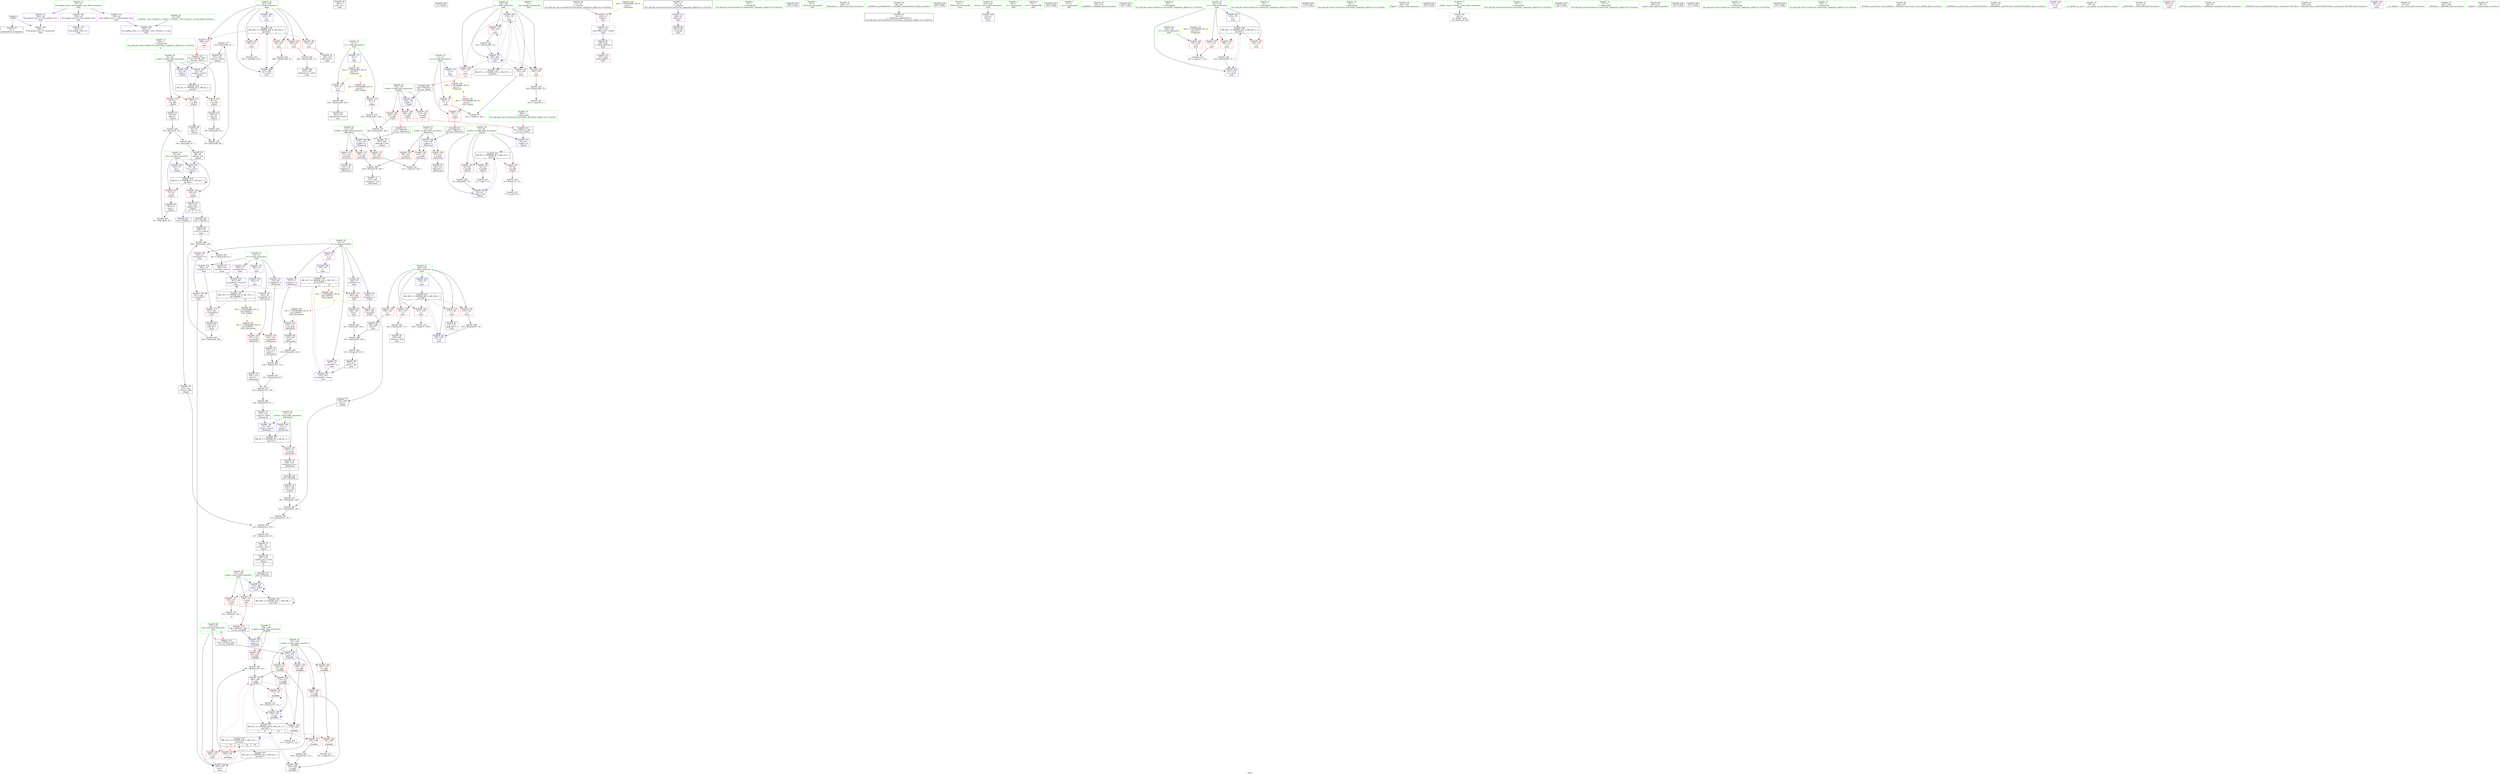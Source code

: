digraph "SVFG" {
	label="SVFG";

	Node0x55dedfddc300 [shape=record,color=grey,label="{NodeID: 0\nNullPtr}"];
	Node0x55dedfddc300 -> Node0x55dedfdfe0b0[style=solid];
	Node0x55dedfddc300 -> Node0x55dedfe05940[style=solid];
	Node0x55dedfe0cd20 [shape=record,color=grey,label="{NodeID: 277\n100 = Binary(99, 87, )\n}"];
	Node0x55dedfe0cd20 -> Node0x55dedfdfe990[style=solid];
	Node0x55dedfe00460 [shape=record,color=blue,label="{NodeID: 194\n164\<--166\n\<--add\n_Z3addRii\n}"];
	Node0x55dedfe00460 -> Node0x55dedfe03a70[style=dashed];
	Node0x55dedfe00460 -> Node0x55dedfe03b40[style=dashed];
	Node0x55dedfe00460 -> Node0x55dedfe00530[style=dashed];
	Node0x55dedfe00460 -> Node0x55dedfe1bc00[style=dashed];
	Node0x55dedfdfd650 [shape=record,color=purple,label="{NodeID: 111\n394\<--29\nllvm.global_ctors_2\<--llvm.global_ctors\nGlob }"];
	Node0x55dedfdfd650 -> Node0x55dedfe05940[style=solid];
	Node0x55dedfdfb8c0 [shape=record,color=green,label="{NodeID: 28\n61\<--62\na.addr\<--a.addr_field_insensitive\n_Z2pwii\n}"];
	Node0x55dedfdfb8c0 -> Node0x55dedfe02620[style=solid];
	Node0x55dedfdfb8c0 -> Node0x55dedfe026f0[style=solid];
	Node0x55dedfdfb8c0 -> Node0x55dedfe027c0[style=solid];
	Node0x55dedfdfb8c0 -> Node0x55dedfe05a40[style=solid];
	Node0x55dedfdfb8c0 -> Node0x55dedfe05e50[style=solid];
	Node0x55dedfe0f720 [shape=record,color=grey,label="{NodeID: 305\n309 = Binary(308, 70, )\n}"];
	Node0x55dedfe0f720 -> Node0x55dedfe00e20[style=solid];
	Node0x55dedfe03660 [shape=record,color=red,label="{NodeID: 139\n174\<--157\n\<--x.addr\n_Z3addRii\n}"];
	Node0x55dedfe03660 -> Node0x55dedfe03b40[style=solid];
	Node0x55dedfe03660 -> Node0x55dedfe00530[style=solid];
	Node0x55dedfdfe1b0 [shape=record,color=black,label="{NodeID: 56\n222\<--9\nmain_ret\<--\nmain\n}"];
	Node0x55dedfe379c0 [shape=record,color=black,label="{NodeID: 416\n41 = PHI()\n}"];
	Node0x55dedfe1ee00 [shape=record,color=black,label="{NodeID: 333\nMR_49V_2 = PHI(MR_49V_3, MR_49V_1, )\npts\{238 \}\n}"];
	Node0x55dedfe1ee00 -> Node0x55dedfe01160[style=dashed];
	Node0x55dedfe1ee00 -> Node0x55dedfe1ee00[style=dashed];
	Node0x55dedfe04d20 [shape=record,color=red,label="{NodeID: 167\n341\<--235\n\<--t\nmain\n}"];
	Node0x55dedfe04d20 -> Node0x55dedfe10920[style=solid];
	Node0x55dedfdff900 [shape=record,color=black,label="{NodeID: 84\n266\<--265\nconv\<--\nmain\n}"];
	Node0x55dedfdff900 -> Node0x55dedfe0e3a0[style=solid];
	Node0x55dedfdf26f0 [shape=record,color=green,label="{NodeID: 1\n7\<--1\n__dso_handle\<--dummyObj\nGlob }"];
	Node0x55dedfe0cea0 [shape=record,color=grey,label="{NodeID: 278\n99 = Binary(96, 98, )\n}"];
	Node0x55dedfe0cea0 -> Node0x55dedfe0cd20[style=solid];
	Node0x55dedfe00530 [shape=record,color=blue,label="{NodeID: 195\n174\<--176\n\<--sub\n_Z3addRii\n}"];
	Node0x55dedfe00530 -> Node0x55dedfe03a70[style=dashed];
	Node0x55dedfe00530 -> Node0x55dedfe03b40[style=dashed];
	Node0x55dedfe00530 -> Node0x55dedfe00530[style=dashed];
	Node0x55dedfe00530 -> Node0x55dedfe1bc00[style=dashed];
	Node0x55dedfdfd750 [shape=record,color=purple,label="{NodeID: 112\n245\<--244\nvbase.offset.ptr\<--vtable\nmain\n}"];
	Node0x55dedfdfd750 -> Node0x55dedfdff690[style=solid];
	Node0x55dedfdfb990 [shape=record,color=green,label="{NodeID: 29\n63\<--64\nb.addr\<--b.addr_field_insensitive\n_Z2pwii\n}"];
	Node0x55dedfdfb990 -> Node0x55dedfe02890[style=solid];
	Node0x55dedfdfb990 -> Node0x55dedfe02960[style=solid];
	Node0x55dedfdfb990 -> Node0x55dedfe02a30[style=solid];
	Node0x55dedfdfb990 -> Node0x55dedfe05b10[style=solid];
	Node0x55dedfdfb990 -> Node0x55dedfe05d80[style=solid];
	Node0x55dedfe0f8a0 [shape=record,color=grey,label="{NodeID: 306\n166 = Binary(165, 163, )\n}"];
	Node0x55dedfe0f8a0 -> Node0x55dedfe00460[style=solid];
	Node0x55dedfe03730 [shape=record,color=red,label="{NodeID: 140\n180\<--157\n\<--x.addr\n_Z3addRii\n}"];
	Node0x55dedfe03730 -> Node0x55dedfe03c10[style=solid];
	Node0x55dedfdfe280 [shape=record,color=black,label="{NodeID: 57\n20\<--19\n\<--_ZSt3cin\nCan only get source location for instruction, argument, global var or function.}"];
	Node0x55dedfdfe280 -> Node0x55dedfdfd820[style=solid];
	Node0x55dedfe37ac0 [shape=record,color=black,label="{NodeID: 417\n346 = PHI(192, )\n}"];
	Node0x55dedfe37ac0 -> Node0x55dedfe01160[style=solid];
	Node0x55dedfe04df0 [shape=record,color=red,label="{NodeID: 168\n345\<--235\n\<--t\nmain\n|{<s0>14}}"];
	Node0x55dedfe04df0:s0 -> Node0x55dedfa81b70[style=solid,color=red];
	Node0x55dedfdff9d0 [shape=record,color=black,label="{NodeID: 85\n269\<--268\nconv2\<--\nmain\n}"];
	Node0x55dedfdff9d0 -> Node0x55dedfe0df20[style=solid];
	Node0x55dedfdf2270 [shape=record,color=green,label="{NodeID: 2\n9\<--1\n\<--dummyObj\nCan only get source location for instruction, argument, global var or function.}"];
	Node0x55dedfe23700 [shape=record,color=yellow,style=double,label="{NodeID: 362\n14V_1 = ENCHI(MR_14V_0)\npts\{150000 \}\nFun[_Z6chooseii]}"];
	Node0x55dedfe23700 -> Node0x55dedfe03250[style=dashed];
	Node0x55dedfe0d020 [shape=record,color=grey,label="{NodeID: 279\n145 = Binary(137, 144, )\n}"];
	Node0x55dedfe0d020 -> Node0x55dedfe0d920[style=solid];
	Node0x55dedfe00600 [shape=record,color=blue,label="{NodeID: 196\n184\<--186\n\<--add4\n_Z3addRii\n}"];
	Node0x55dedfe00600 -> Node0x55dedfe1bc00[style=dashed];
	Node0x55dedfdfd820 [shape=record,color=purple,label="{NodeID: 113\n248\<--20\nadd.ptr\<--\nmain\n}"];
	Node0x55dedfdfd820 -> Node0x55dedfdff760[style=solid];
	Node0x55dedfdfba60 [shape=record,color=green,label="{NodeID: 30\n65\<--66\nret\<--ret_field_insensitive\n_Z2pwii\n}"];
	Node0x55dedfdfba60 -> Node0x55dedfe02b00[style=solid];
	Node0x55dedfdfba60 -> Node0x55dedfe02bd0[style=solid];
	Node0x55dedfdfba60 -> Node0x55dedfe05be0[style=solid];
	Node0x55dedfdfba60 -> Node0x55dedfe05cb0[style=solid];
	Node0x55dedfe0fa20 [shape=record,color=grey,label="{NodeID: 307\n353 = Binary(9, 352, )\n|{<s0>15}}"];
	Node0x55dedfe0fa20:s0 -> Node0x55dedfe37630[style=solid,color=red];
	Node0x55dedfe03800 [shape=record,color=red,label="{NodeID: 141\n184\<--157\n\<--x.addr\n_Z3addRii\n}"];
	Node0x55dedfe03800 -> Node0x55dedfe03ce0[style=solid];
	Node0x55dedfe03800 -> Node0x55dedfe00600[style=solid];
	Node0x55dedfdfe380 [shape=record,color=black,label="{NodeID: 58\n21\<--19\n\<--_ZSt3cin\nCan only get source location for instruction, argument, global var or function.}"];
	Node0x55dedfdfe380 -> Node0x55dedfe02550[style=solid];
	Node0x55dedfe37cf0 [shape=record,color=black,label="{NodeID: 418\n365 = PHI()\n}"];
	Node0x55dedfe1f800 [shape=record,color=black,label="{NodeID: 335\nMR_38V_3 = PHI(MR_38V_4, MR_38V_2, )\npts\{226 \}\n}"];
	Node0x55dedfe1f800 -> Node0x55dedfe040f0[style=dashed];
	Node0x55dedfe1f800 -> Node0x55dedfe041c0[style=dashed];
	Node0x55dedfe1f800 -> Node0x55dedfe04290[style=dashed];
	Node0x55dedfe1f800 -> Node0x55dedfe04360[style=dashed];
	Node0x55dedfe1f800 -> Node0x55dedfe04430[style=dashed];
	Node0x55dedfe1f800 -> Node0x55dedfe00ae0[style=dashed];
	Node0x55dedfe04ec0 [shape=record,color=red,label="{NodeID: 169\n348\<--235\n\<--t\nmain\n}"];
	Node0x55dedfe04ec0 -> Node0x55dedfe0fea0[style=solid];
	Node0x55dedfdffaa0 [shape=record,color=black,label="{NodeID: 86\n272\<--271\nconv4\<--rem\nmain\n}"];
	Node0x55dedfdffaa0 -> Node0x55dedfe00a10[style=solid];
	Node0x55dedfddc390 [shape=record,color=green,label="{NodeID: 3\n19\<--1\n_ZSt3cin\<--dummyObj\nGlob }"];
	Node0x55dedfe237e0 [shape=record,color=yellow,style=double,label="{NodeID: 363\n16V_1 = ENCHI(MR_16V_0)\npts\{180000 \}\nFun[_Z6chooseii]}"];
	Node0x55dedfe237e0 -> Node0x55dedfe03320[style=dashed];
	Node0x55dedfe237e0 -> Node0x55dedfe033f0[style=dashed];
	Node0x55dedfe0d1a0 [shape=record,color=grey,label="{NodeID: 280\n300 = Binary(295, 299, )\n}"];
	Node0x55dedfe0d1a0 -> Node0x55dedfe0d4a0[style=solid];
	Node0x55dedfe006d0 [shape=record,color=blue,label="{NodeID: 197\n194\<--193\nt.addr\<--t\n_Z3geti\n}"];
	Node0x55dedfe006d0 -> Node0x55dedfe03db0[style=dashed];
	Node0x55dedfe006d0 -> Node0x55dedfe03e80[style=dashed];
	Node0x55dedfe006d0 -> Node0x55dedfe03f50[style=dashed];
	Node0x55dedfdfd8f0 [shape=record,color=red,label="{NodeID: 114\n202\<--8\n\<--n\n_Z3geti\n}"];
	Node0x55dedfdfd8f0 -> Node0x55dedfe0c8a0[style=solid];
	Node0x55dedfdfbb30 [shape=record,color=green,label="{NodeID: 31\n106\<--107\n_Z6chooseii\<--_Z6chooseii_field_insensitive\n}"];
	Node0x55dedfe0fba0 [shape=record,color=grey,label="{NodeID: 308\n334 = Binary(204, 333, )\n}"];
	Node0x55dedfe0fba0 -> Node0x55dedfe00050[style=solid];
	Node0x55dedfe038d0 [shape=record,color=red,label="{NodeID: 142\n163\<--159\n\<--y.addr\n_Z3addRii\n}"];
	Node0x55dedfe038d0 -> Node0x55dedfe0f8a0[style=solid];
	Node0x55dedfdfe480 [shape=record,color=black,label="{NodeID: 59\n42\<--43\n\<--_ZNSt8ios_base4InitD1Ev\nCan only get source location for instruction, argument, global var or function.}"];
	Node0x55dedfe37f50 [shape=record,color=black,label="{NodeID: 419\n367 = PHI()\n}"];
	Node0x55dedfe1fd00 [shape=record,color=black,label="{NodeID: 336\nMR_14V_3 = PHI(MR_14V_4, MR_14V_2, )\npts\{150000 \}\n|{|<s3>14}}"];
	Node0x55dedfe1fd00 -> Node0x55dedfe052d0[style=dashed];
	Node0x55dedfe1fd00 -> Node0x55dedfe05470[style=dashed];
	Node0x55dedfe1fd00 -> Node0x55dedfe00a10[style=dashed];
	Node0x55dedfe1fd00:s3 -> Node0x55dedfe226e0[style=dashed,color=red];
	Node0x55dedfe04f90 [shape=record,color=red,label="{NodeID: 170\n360\<--235\n\<--t\nmain\n}"];
	Node0x55dedfe04f90 -> Node0x55dedfe0f420[style=solid];
	Node0x55dedfdffb70 [shape=record,color=black,label="{NodeID: 87\n274\<--273\nidxprom5\<--\nmain\n}"];
	Node0x55dedfdf2360 [shape=record,color=green,label="{NodeID: 4\n22\<--1\n_ZSt4cout\<--dummyObj\nGlob }"];
	Node0x55dedfe0d320 [shape=record,color=grey,label="{NodeID: 281\n211 = Binary(201, 210, )\n}"];
	Node0x55dedfe0d320 -> Node0x55dedfe0f5a0[style=solid];
	Node0x55dedfe007a0 [shape=record,color=blue,label="{NodeID: 198\n223\<--9\nretval\<--\nmain\n}"];
	Node0x55dedfe022e0 [shape=record,color=red,label="{NodeID: 115\n333\<--8\n\<--n\nmain\n}"];
	Node0x55dedfe022e0 -> Node0x55dedfe0fba0[style=solid];
	Node0x55dedfdfbc30 [shape=record,color=green,label="{NodeID: 32\n111\<--112\nretval\<--retval_field_insensitive\n_Z6chooseii\n}"];
	Node0x55dedfdfbc30 -> Node0x55dedfe02ca0[style=solid];
	Node0x55dedfdfbc30 -> Node0x55dedfe060c0[style=solid];
	Node0x55dedfdfbc30 -> Node0x55dedfe06190[style=solid];
	Node0x55dedfe0fd20 [shape=record,color=grey,label="{NodeID: 309\n86 = Binary(85, 87, )\n}"];
	Node0x55dedfe0fd20 -> Node0x55dedfdfe720[style=solid];
	Node0x55dedfe039a0 [shape=record,color=red,label="{NodeID: 143\n165\<--164\n\<--\n_Z3addRii\n}"];
	Node0x55dedfe039a0 -> Node0x55dedfe0f8a0[style=solid];
	Node0x55dedfdfe580 [shape=record,color=black,label="{NodeID: 60\n80\<--79\nconv\<--\n_Z2pwii\n}"];
	Node0x55dedfdfe580 -> Node0x55dedfe0efa0[style=solid];
	Node0x55dedfe38020 [shape=record,color=black,label="{NodeID: 420\n199 = PHI(108, )\n}"];
	Node0x55dedfe38020 -> Node0x55dedfdff1b0[style=solid];
	Node0x55dedfe20200 [shape=record,color=black,label="{NodeID: 337\nMR_8V_3 = PHI(MR_8V_4, MR_8V_2, )\npts\{112 \}\n}"];
	Node0x55dedfe20200 -> Node0x55dedfe02ca0[style=dashed];
	Node0x55dedfe05060 [shape=record,color=red,label="{NodeID: 171\n352\<--237\n\<--temp\nmain\n}"];
	Node0x55dedfe05060 -> Node0x55dedfe0fa20[style=solid];
	Node0x55dedfdffc40 [shape=record,color=black,label="{NodeID: 88\n291\<--290\nidxprom12\<--sub11\nmain\n}"];
	Node0x55dedfdf24e0 [shape=record,color=green,label="{NodeID: 5\n23\<--1\n.str\<--dummyObj\nGlob }"];
	Node0x55dedfe0d4a0 [shape=record,color=grey,label="{NodeID: 282\n301 = Binary(300, 87, )\n}"];
	Node0x55dedfe0d4a0 -> Node0x55dedfdffeb0[style=solid];
	Node0x55dedfe00870 [shape=record,color=blue,label="{NodeID: 199\n253\<--70\n\<--\nmain\n}"];
	Node0x55dedfe00870 -> Node0x55dedfe1fd00[style=dashed];
	Node0x55dedfe023b0 [shape=record,color=red,label="{NodeID: 116\n197\<--11\n\<--m\n_Z3geti\n|{<s0>3}}"];
	Node0x55dedfe023b0:s0 -> Node0x55dedfe36ee0[style=solid,color=red];
	Node0x55dedfdfbd00 [shape=record,color=green,label="{NodeID: 33\n113\<--114\na.addr\<--a.addr_field_insensitive\n_Z6chooseii\n}"];
	Node0x55dedfdfbd00 -> Node0x55dedfe02d70[style=solid];
	Node0x55dedfdfbd00 -> Node0x55dedfe02e40[style=solid];
	Node0x55dedfdfbd00 -> Node0x55dedfe02f10[style=solid];
	Node0x55dedfdfbd00 -> Node0x55dedfe05f20[style=solid];
	Node0x55dedfe0fea0 [shape=record,color=grey,label="{NodeID: 310\n349 = Binary(348, 70, )\n}"];
	Node0x55dedfe0fea0 -> Node0x55dedfe10c20[style=solid];
	Node0x55dedfe03a70 [shape=record,color=red,label="{NodeID: 144\n170\<--169\n\<--\n_Z3addRii\n}"];
	Node0x55dedfe03a70 -> Node0x55dedfe10da0[style=solid];
	Node0x55dedfdfe650 [shape=record,color=black,label="{NodeID: 61\n84\<--83\nconv2\<--\n_Z2pwii\n}"];
	Node0x55dedfdfe650 -> Node0x55dedfe0d620[style=solid];
	Node0x55dedfe38150 [shape=record,color=black,label="{NodeID: 421\n214 = PHI(58, )\n}"];
	Node0x55dedfe38150 -> Node0x55dedfdff420[style=solid];
	Node0x55dedfe20700 [shape=record,color=black,label="{NodeID: 338\nMR_40V_3 = PHI(MR_40V_4, MR_40V_2, )\npts\{228 \}\n}"];
	Node0x55dedfe20700 -> Node0x55dedfe04500[style=dashed];
	Node0x55dedfe20700 -> Node0x55dedfe045d0[style=dashed];
	Node0x55dedfe20700 -> Node0x55dedfe046a0[style=dashed];
	Node0x55dedfe20700 -> Node0x55dedfe04770[style=dashed];
	Node0x55dedfe20700 -> Node0x55dedfe04840[style=dashed];
	Node0x55dedfe20700 -> Node0x55dedfe00e20[style=dashed];
	Node0x55dedfe05130 [shape=record,color=red,label="{NodeID: 172\n356\<--237\n\<--temp\nmain\n|{<s0>16}}"];
	Node0x55dedfe05130:s0 -> Node0x55dedfe37630[style=solid,color=red];
	Node0x55dedfdffd10 [shape=record,color=black,label="{NodeID: 89\n294\<--293\nconv14\<--\nmain\n}"];
	Node0x55dedfdffd10 -> Node0x55dedfe0d7a0[style=solid];
	Node0x55dedfdf37c0 [shape=record,color=green,label="{NodeID: 6\n25\<--1\n.str.1\<--dummyObj\nGlob }"];
	Node0x55dedfe0d620 [shape=record,color=grey,label="{NodeID: 283\n85 = Binary(81, 84, )\n}"];
	Node0x55dedfe0d620 -> Node0x55dedfe0fd20[style=solid];
	Node0x55dedfe00940 [shape=record,color=blue,label="{NodeID: 200\n225\<--70\ni\<--\nmain\n}"];
	Node0x55dedfe00940 -> Node0x55dedfe1f800[style=dashed];
	Node0x55dedfe02480 [shape=record,color=red,label="{NodeID: 117\n342\<--11\n\<--m\nmain\n}"];
	Node0x55dedfe02480 -> Node0x55dedfe10920[style=solid];
	Node0x55dedfdfbdd0 [shape=record,color=green,label="{NodeID: 34\n115\<--116\nb.addr\<--b.addr_field_insensitive\n_Z6chooseii\n}"];
	Node0x55dedfdfbdd0 -> Node0x55dedfe02fe0[style=solid];
	Node0x55dedfdfbdd0 -> Node0x55dedfe030b0[style=solid];
	Node0x55dedfdfbdd0 -> Node0x55dedfe03180[style=solid];
	Node0x55dedfdfbdd0 -> Node0x55dedfe05ff0[style=solid];
	Node0x55dedfe10020 [shape=record,color=grey,label="{NodeID: 311\n176 = Binary(175, 172, )\n}"];
	Node0x55dedfe10020 -> Node0x55dedfe00530[style=solid];
	Node0x55dedfe03b40 [shape=record,color=red,label="{NodeID: 145\n175\<--174\n\<--\n_Z3addRii\n}"];
	Node0x55dedfe03b40 -> Node0x55dedfe10020[style=solid];
	Node0x55dedfdfe720 [shape=record,color=black,label="{NodeID: 62\n88\<--86\nconv4\<--rem\n_Z2pwii\n}"];
	Node0x55dedfdfe720 -> Node0x55dedfe05cb0[style=solid];
	Node0x55dedfe38290 [shape=record,color=black,label="{NodeID: 422\n240 = PHI()\n}"];
	Node0x55dedfe21410 [shape=record,color=black,label="{NodeID: 339\nMR_16V_3 = PHI(MR_16V_4, MR_16V_2, )\npts\{180000 \}\n|{|<s2>14}}"];
	Node0x55dedfe21410 -> Node0x55dedfe053a0[style=dashed];
	Node0x55dedfe21410 -> Node0x55dedfe00d50[style=dashed];
	Node0x55dedfe21410:s2 -> Node0x55dedfe227c0[style=dashed,color=red];
	Node0x55dedfe05200 [shape=record,color=red,label="{NodeID: 173\n247\<--246\nvbase.offset\<--\nmain\n}"];
	Node0x55dedfdffde0 [shape=record,color=black,label="{NodeID: 90\n299\<--297\nconv17\<--call16\nmain\n}"];
	Node0x55dedfdffde0 -> Node0x55dedfe0d1a0[style=solid];
	Node0x55dedfdf3850 [shape=record,color=green,label="{NodeID: 7\n27\<--1\n.str.2\<--dummyObj\nGlob }"];
	Node0x55dedfe0d7a0 [shape=record,color=grey,label="{NodeID: 284\n295 = Binary(82, 294, )\n}"];
	Node0x55dedfe0d7a0 -> Node0x55dedfe0d1a0[style=solid];
	Node0x55dedfe00a10 [shape=record,color=blue,label="{NodeID: 201\n275\<--272\narrayidx6\<--conv4\nmain\n}"];
	Node0x55dedfe00a10 -> Node0x55dedfe1fd00[style=dashed];
	Node0x55dedfe02550 [shape=record,color=red,label="{NodeID: 118\n244\<--21\nvtable\<--\nmain\n}"];
	Node0x55dedfe02550 -> Node0x55dedfdfd750[style=solid];
	Node0x55dedfdfbea0 [shape=record,color=green,label="{NodeID: 35\n152\<--153\n_Z3addRii\<--_Z3addRii_field_insensitive\n}"];
	Node0x55dedfe101a0 [shape=record,color=grey,label="{NodeID: 312\n258 = cmp(257, 259, )\n}"];
	Node0x55dedfe03c10 [shape=record,color=red,label="{NodeID: 146\n181\<--180\n\<--\n_Z3addRii\n}"];
	Node0x55dedfe03c10 -> Node0x55dedfe10620[style=solid];
	Node0x55dedfdfe7f0 [shape=record,color=black,label="{NodeID: 63\n95\<--94\nconv5\<--\n_Z2pwii\n}"];
	Node0x55dedfdfe7f0 -> Node0x55dedfe0e6a0[style=solid];
	Node0x55dedfe38360 [shape=record,color=black,label="{NodeID: 423\n250 = PHI()\n}"];
	Node0x55dedfe052d0 [shape=record,color=red,label="{NodeID: 174\n265\<--264\n\<--arrayidx\nmain\n}"];
	Node0x55dedfe052d0 -> Node0x55dedfdff900[style=solid];
	Node0x55dedfdffeb0 [shape=record,color=black,label="{NodeID: 91\n302\<--301\nconv20\<--rem19\nmain\n}"];
	Node0x55dedfdffeb0 -> Node0x55dedfe00d50[style=solid];
	Node0x55dedfdf38e0 [shape=record,color=green,label="{NodeID: 8\n30\<--1\n\<--dummyObj\nCan only get source location for instruction, argument, global var or function.}"];
	Node0x55dedfe0d920 [shape=record,color=grey,label="{NodeID: 285\n146 = Binary(145, 87, )\n}"];
	Node0x55dedfe0d920 -> Node0x55dedfdff010[style=solid];
	Node0x55dedfe00ae0 [shape=record,color=blue,label="{NodeID: 202\n225\<--279\ni\<--inc\nmain\n}"];
	Node0x55dedfe00ae0 -> Node0x55dedfe1f800[style=dashed];
	Node0x55dedfe02620 [shape=record,color=red,label="{NodeID: 119\n83\<--61\n\<--a.addr\n_Z2pwii\n}"];
	Node0x55dedfe02620 -> Node0x55dedfdfe650[style=solid];
	Node0x55dedfdfbfa0 [shape=record,color=green,label="{NodeID: 36\n157\<--158\nx.addr\<--x.addr_field_insensitive\n_Z3addRii\n}"];
	Node0x55dedfdfbfa0 -> Node0x55dedfe034c0[style=solid];
	Node0x55dedfdfbfa0 -> Node0x55dedfe03590[style=solid];
	Node0x55dedfdfbfa0 -> Node0x55dedfe03660[style=solid];
	Node0x55dedfdfbfa0 -> Node0x55dedfe03730[style=solid];
	Node0x55dedfdfbfa0 -> Node0x55dedfe03800[style=solid];
	Node0x55dedfdfbfa0 -> Node0x55dedfe002c0[style=solid];
	Node0x55dedfe10320 [shape=record,color=grey,label="{NodeID: 313\n319 = cmp(317, 318, )\n}"];
	Node0x55dedfe03ce0 [shape=record,color=red,label="{NodeID: 147\n185\<--184\n\<--\n_Z3addRii\n}"];
	Node0x55dedfe03ce0 -> Node0x55dedfe0daa0[style=solid];
	Node0x55dedfdfe8c0 [shape=record,color=black,label="{NodeID: 64\n98\<--97\nconv7\<--\n_Z2pwii\n}"];
	Node0x55dedfdfe8c0 -> Node0x55dedfe0cea0[style=solid];
	Node0x55dedfe38430 [shape=record,color=black,label="{NodeID: 424\n297 = PHI(58, )\n}"];
	Node0x55dedfe38430 -> Node0x55dedfdffde0[style=solid];
	Node0x55dedfe21a00 [shape=record,color=yellow,style=double,label="{NodeID: 341\n24V_1 = ENCHI(MR_24V_0)\npts\{10 \}\nFun[_Z3geti]}"];
	Node0x55dedfe21a00 -> Node0x55dedfdfd8f0[style=dashed];
	Node0x55dedfe053a0 [shape=record,color=red,label="{NodeID: 175\n293\<--292\n\<--arrayidx13\nmain\n}"];
	Node0x55dedfe053a0 -> Node0x55dedfdffd10[style=solid];
	Node0x55dedfdfff80 [shape=record,color=black,label="{NodeID: 92\n304\<--303\nidxprom21\<--\nmain\n}"];
	Node0x55dedfdf3970 [shape=record,color=green,label="{NodeID: 9\n70\<--1\n\<--dummyObj\nCan only get source location for instruction, argument, global var or function.}"];
	Node0x55dedfe0daa0 [shape=record,color=grey,label="{NodeID: 286\n186 = Binary(185, 172, )\n}"];
	Node0x55dedfe0daa0 -> Node0x55dedfe00600[style=solid];
	Node0x55dedfe00bb0 [shape=record,color=blue,label="{NodeID: 203\n282\<--70\n\<--\nmain\n}"];
	Node0x55dedfe00bb0 -> Node0x55dedfe21410[style=dashed];
	Node0x55dedfe026f0 [shape=record,color=red,label="{NodeID: 120\n94\<--61\n\<--a.addr\n_Z2pwii\n}"];
	Node0x55dedfe026f0 -> Node0x55dedfdfe7f0[style=solid];
	Node0x55dedfdfc070 [shape=record,color=green,label="{NodeID: 37\n159\<--160\ny.addr\<--y.addr_field_insensitive\n_Z3addRii\n}"];
	Node0x55dedfdfc070 -> Node0x55dedfe038d0[style=solid];
	Node0x55dedfdfc070 -> Node0x55dedfe00390[style=solid];
	Node0x55dedfe104a0 [shape=record,color=grey,label="{NodeID: 314\n73 = cmp(72, 9, )\n}"];
	Node0x55dedfe03db0 [shape=record,color=red,label="{NodeID: 148\n198\<--194\n\<--t.addr\n_Z3geti\n|{<s0>3}}"];
	Node0x55dedfe03db0:s0 -> Node0x55dedfe36fe0[style=solid,color=red];
	Node0x55dedfdfe990 [shape=record,color=black,label="{NodeID: 65\n101\<--100\nconv10\<--rem9\n_Z2pwii\n}"];
	Node0x55dedfdfe990 -> Node0x55dedfe05e50[style=solid];
	Node0x55dedfe385d0 [shape=record,color=black,label="{NodeID: 425\n312 = PHI()\n}"];
	Node0x55dedfe22520 [shape=record,color=yellow,style=double,label="{NodeID: 342\n26V_1 = ENCHI(MR_26V_0)\npts\{12 \}\nFun[_Z3geti]}"];
	Node0x55dedfe22520 -> Node0x55dedfe023b0[style=dashed];
	Node0x55dedfe05470 [shape=record,color=red,label="{NodeID: 176\n337\<--336\n\<--arrayidx37\nmain\n}"];
	Node0x55dedfe05470 -> Node0x55dedfe00fc0[style=solid];
	Node0x55dedfe00050 [shape=record,color=black,label="{NodeID: 93\n335\<--334\nidxprom36\<--mul35\nmain\n}"];
	Node0x55dedfdf3a00 [shape=record,color=green,label="{NodeID: 10\n82\<--1\n\<--dummyObj\nCan only get source location for instruction, argument, global var or function.}"];
	Node0x55dedfe0dc20 [shape=record,color=grey,label="{NodeID: 287\n290 = Binary(289, 70, )\n}"];
	Node0x55dedfe0dc20 -> Node0x55dedfdffc40[style=solid];
	Node0x55dedfe00c80 [shape=record,color=blue,label="{NodeID: 204\n227\<--70\ni7\<--\nmain\n}"];
	Node0x55dedfe00c80 -> Node0x55dedfe20700[style=dashed];
	Node0x55dedfe027c0 [shape=record,color=red,label="{NodeID: 121\n97\<--61\n\<--a.addr\n_Z2pwii\n}"];
	Node0x55dedfe027c0 -> Node0x55dedfdfe8c0[style=solid];
	Node0x55dedfdfc140 [shape=record,color=green,label="{NodeID: 38\n190\<--191\n_Z3geti\<--_Z3geti_field_insensitive\n}"];
	Node0x55dedfe10620 [shape=record,color=grey,label="{NodeID: 315\n182 = cmp(181, 9, )\n}"];
	Node0x55dedfe03e80 [shape=record,color=red,label="{NodeID: 149\n205\<--194\n\<--t.addr\n_Z3geti\n}"];
	Node0x55dedfe03e80 -> Node0x55dedfe0ca20[style=solid];
	Node0x55dedfdfea60 [shape=record,color=black,label="{NodeID: 66\n58\<--104\n_Z2pwii_ret\<--\n_Z2pwii\n|{<s0>4|<s1>7}}"];
	Node0x55dedfdfea60:s0 -> Node0x55dedfe38150[style=solid,color=blue];
	Node0x55dedfdfea60:s1 -> Node0x55dedfe38430[style=solid,color=blue];
	Node0x55dedfe386a0 [shape=record,color=black,label="{NodeID: 426\n322 = PHI()\n}"];
	Node0x55dedfe05540 [shape=record,color=blue,label="{NodeID: 177\n8\<--9\nn\<--\nGlob }"];
	Node0x55dedfe05540 -> Node0x55dedfe229b0[style=dashed];
	Node0x55dedfe00120 [shape=record,color=purple,label="{NodeID: 94\n40\<--4\n\<--_ZStL8__ioinit\n__cxx_global_var_init\n}"];
	Node0x55dedfdf3a90 [shape=record,color=green,label="{NodeID: 11\n87\<--1\n\<--dummyObj\nCan only get source location for instruction, argument, global var or function.}"];
	Node0x55dedfe0dda0 [shape=record,color=grey,label="{NodeID: 288\n136 = Binary(130, 135, )\n}"];
	Node0x55dedfe0dda0 -> Node0x55dedfe0eb20[style=solid];
	Node0x55dedfe00d50 [shape=record,color=blue,label="{NodeID: 205\n305\<--302\narrayidx22\<--conv20\nmain\n}"];
	Node0x55dedfe00d50 -> Node0x55dedfe21410[style=dashed];
	Node0x55dedfe02890 [shape=record,color=red,label="{NodeID: 122\n72\<--63\n\<--b.addr\n_Z2pwii\n}"];
	Node0x55dedfe02890 -> Node0x55dedfe104a0[style=solid];
	Node0x55dedfdfc240 [shape=record,color=green,label="{NodeID: 39\n194\<--195\nt.addr\<--t.addr_field_insensitive\n_Z3geti\n}"];
	Node0x55dedfdfc240 -> Node0x55dedfe03db0[style=solid];
	Node0x55dedfdfc240 -> Node0x55dedfe03e80[style=solid];
	Node0x55dedfdfc240 -> Node0x55dedfe03f50[style=solid];
	Node0x55dedfdfc240 -> Node0x55dedfe006d0[style=solid];
	Node0x55dedfe107a0 [shape=record,color=grey,label="{NodeID: 316\n77 = cmp(76, 9, )\n}"];
	Node0x55dedfe03f50 [shape=record,color=red,label="{NodeID: 150\n213\<--194\n\<--t.addr\n_Z3geti\n|{<s0>4}}"];
	Node0x55dedfe03f50:s0 -> Node0x55dedfe37330[style=solid,color=red];
	Node0x55dedfdfeb30 [shape=record,color=black,label="{NodeID: 67\n126\<--125\nidxprom\<--\n_Z6chooseii\n}"];
	Node0x55dedfe38770 [shape=record,color=black,label="{NodeID: 427\n326 = PHI()\n}"];
	Node0x55dedfe226e0 [shape=record,color=yellow,style=double,label="{NodeID: 344\n14V_1 = ENCHI(MR_14V_0)\npts\{150000 \}\nFun[_Z3geti]|{|<s1>3}}"];
	Node0x55dedfe226e0 -> Node0x55dedfe04020[style=dashed];
	Node0x55dedfe226e0:s1 -> Node0x55dedfe23700[style=dashed,color=red];
	Node0x55dedfe05640 [shape=record,color=blue,label="{NodeID: 178\n11\<--9\nm\<--\nGlob }"];
	Node0x55dedfe05640 -> Node0x55dedfe22a90[style=dashed];
	Node0x55dedfe001f0 [shape=record,color=purple,label="{NodeID: 95\n127\<--13\narrayidx\<--ss\n_Z6chooseii\n}"];
	Node0x55dedfe001f0 -> Node0x55dedfe03250[style=solid];
	Node0x55dedfdf27e0 [shape=record,color=green,label="{NodeID: 12\n172\<--1\n\<--dummyObj\nCan only get source location for instruction, argument, global var or function.}"];
	Node0x55dedfe0df20 [shape=record,color=grey,label="{NodeID: 289\n270 = Binary(267, 269, )\n}"];
	Node0x55dedfe0df20 -> Node0x55dedfe0e220[style=solid];
	Node0x55dedfe00e20 [shape=record,color=blue,label="{NodeID: 206\n227\<--309\ni7\<--inc24\nmain\n}"];
	Node0x55dedfe00e20 -> Node0x55dedfe20700[style=dashed];
	Node0x55dedfe02960 [shape=record,color=red,label="{NodeID: 123\n75\<--63\n\<--b.addr\n_Z2pwii\n}"];
	Node0x55dedfe02960 -> Node0x55dedfe0cba0[style=solid];
	Node0x55dedfdfc310 [shape=record,color=green,label="{NodeID: 40\n220\<--221\nmain\<--main_field_insensitive\n}"];
	Node0x55dedfe10920 [shape=record,color=grey,label="{NodeID: 317\n343 = cmp(341, 342, )\n}"];
	Node0x55dedfe04020 [shape=record,color=red,label="{NodeID: 151\n209\<--208\n\<--arrayidx\n_Z3geti\n}"];
	Node0x55dedfe04020 -> Node0x55dedfdff350[style=solid];
	Node0x55dedfdfec00 [shape=record,color=black,label="{NodeID: 68\n129\<--128\nconv\<--\n_Z6chooseii\n}"];
	Node0x55dedfdfec00 -> Node0x55dedfe0e9a0[style=solid];
	Node0x55dedfe38840 [shape=record,color=black,label="{NodeID: 428\n330 = PHI()\n}"];
	Node0x55dedfe227c0 [shape=record,color=yellow,style=double,label="{NodeID: 345\n16V_1 = ENCHI(MR_16V_0)\npts\{180000 \}\nFun[_Z3geti]|{<s0>3}}"];
	Node0x55dedfe227c0:s0 -> Node0x55dedfe237e0[style=dashed,color=red];
	Node0x55dedfe05740 [shape=record,color=blue,label="{NodeID: 179\n392\<--30\nllvm.global_ctors_0\<--\nGlob }"];
	Node0x55dedfdfc9c0 [shape=record,color=purple,label="{NodeID: 96\n208\<--13\narrayidx\<--ss\n_Z3geti\n}"];
	Node0x55dedfdfc9c0 -> Node0x55dedfe04020[style=solid];
	Node0x55dedfdf28b0 [shape=record,color=green,label="{NodeID: 13\n204\<--1\n\<--dummyObj\nCan only get source location for instruction, argument, global var or function.|{<s0>4}}"];
	Node0x55dedfdf28b0:s0 -> Node0x55dedfe37120[style=solid,color=red];
	Node0x55dedfe0e0a0 [shape=record,color=grey,label="{NodeID: 290\n370 = Binary(369, 70, )\n}"];
	Node0x55dedfe0e0a0 -> Node0x55dedfe082b0[style=solid];
	Node0x55dedfe00ef0 [shape=record,color=blue,label="{NodeID: 207\n231\<--70\nw\<--\nmain\n}"];
	Node0x55dedfe00ef0 -> Node0x55dedfe1df00[style=dashed];
	Node0x55dedfe02a30 [shape=record,color=red,label="{NodeID: 124\n91\<--63\n\<--b.addr\n_Z2pwii\n}"];
	Node0x55dedfe02a30 -> Node0x55dedfe0e820[style=solid];
	Node0x55dedfdfc410 [shape=record,color=green,label="{NodeID: 41\n223\<--224\nretval\<--retval_field_insensitive\nmain\n}"];
	Node0x55dedfdfc410 -> Node0x55dedfe007a0[style=solid];
	Node0x55dedfe10aa0 [shape=record,color=grey,label="{NodeID: 318\n287 = cmp(286, 259, )\n}"];
	Node0x55dedfe040f0 [shape=record,color=red,label="{NodeID: 152\n257\<--225\n\<--i\nmain\n}"];
	Node0x55dedfe040f0 -> Node0x55dedfe101a0[style=solid];
	Node0x55dedfdfecd0 [shape=record,color=black,label="{NodeID: 69\n132\<--131\nidxprom1\<--\n_Z6chooseii\n}"];
	Node0x55dedfe38910 [shape=record,color=black,label="{NodeID: 429\n331 = PHI()\n}"];
	Node0x55dedfe228a0 [shape=record,color=yellow,style=double,label="{NodeID: 346\n32V_1 = ENCHI(MR_32V_0)\npts\{1 \}\nFun[main]}"];
	Node0x55dedfe228a0 -> Node0x55dedfe02550[style=dashed];
	Node0x55dedfe05840 [shape=record,color=blue,label="{NodeID: 180\n393\<--31\nllvm.global_ctors_1\<--_GLOBAL__sub_I_Deemo1_2_0.cpp\nGlob }"];
	Node0x55dedfdfca90 [shape=record,color=purple,label="{NodeID: 97\n253\<--13\n\<--ss\nmain\n}"];
	Node0x55dedfdfca90 -> Node0x55dedfe00870[style=solid];
	Node0x55dedfdf2980 [shape=record,color=green,label="{NodeID: 14\n241\<--1\n\<--dummyObj\nCan only get source location for instruction, argument, global var or function.}"];
	Node0x55dedfe0e220 [shape=record,color=grey,label="{NodeID: 291\n271 = Binary(270, 87, )\n}"];
	Node0x55dedfe0e220 -> Node0x55dedfdffaa0[style=solid];
	Node0x55dedfe00fc0 [shape=record,color=blue,label="{NodeID: 208\n233\<--337\nans\<--\nmain\n}"];
	Node0x55dedfe00fc0 -> Node0x55dedfe1d000[style=dashed];
	Node0x55dedfe02b00 [shape=record,color=red,label="{NodeID: 125\n79\<--65\n\<--ret\n_Z2pwii\n}"];
	Node0x55dedfe02b00 -> Node0x55dedfdfe580[style=solid];
	Node0x55dedfdfc4e0 [shape=record,color=green,label="{NodeID: 42\n225\<--226\ni\<--i_field_insensitive\nmain\n}"];
	Node0x55dedfdfc4e0 -> Node0x55dedfe040f0[style=solid];
	Node0x55dedfdfc4e0 -> Node0x55dedfe041c0[style=solid];
	Node0x55dedfdfc4e0 -> Node0x55dedfe04290[style=solid];
	Node0x55dedfdfc4e0 -> Node0x55dedfe04360[style=solid];
	Node0x55dedfdfc4e0 -> Node0x55dedfe04430[style=solid];
	Node0x55dedfdfc4e0 -> Node0x55dedfe00940[style=solid];
	Node0x55dedfdfc4e0 -> Node0x55dedfe00ae0[style=solid];
	Node0x55dedfe10c20 [shape=record,color=grey,label="{NodeID: 319\n350 = cmp(349, 9, )\n}"];
	Node0x55dedfe041c0 [shape=record,color=red,label="{NodeID: 153\n261\<--225\n\<--i\nmain\n}"];
	Node0x55dedfe041c0 -> Node0x55dedfe0e520[style=solid];
	Node0x55dedfdfeda0 [shape=record,color=black,label="{NodeID: 70\n135\<--134\nconv3\<--\n_Z6chooseii\n}"];
	Node0x55dedfdfeda0 -> Node0x55dedfe0dda0[style=solid];
	Node0x55dedfe38a40 [shape=record,color=black,label="{NodeID: 430\n332 = PHI()\n}"];
	Node0x55dedfe229b0 [shape=record,color=yellow,style=double,label="{NodeID: 347\n24V_1 = ENCHI(MR_24V_0)\npts\{10 \}\nFun[main]|{|<s1>14}}"];
	Node0x55dedfe229b0 -> Node0x55dedfe022e0[style=dashed];
	Node0x55dedfe229b0:s1 -> Node0x55dedfe21a00[style=dashed,color=red];
	Node0x55dedfe05940 [shape=record,color=blue, style = dotted,label="{NodeID: 181\n394\<--3\nllvm.global_ctors_2\<--dummyVal\nGlob }"];
	Node0x55dedfdfcb60 [shape=record,color=purple,label="{NodeID: 98\n264\<--13\narrayidx\<--ss\nmain\n}"];
	Node0x55dedfdfcb60 -> Node0x55dedfe052d0[style=solid];
	Node0x55dedfdf2a50 [shape=record,color=green,label="{NodeID: 15\n259\<--1\n\<--dummyObj\nCan only get source location for instruction, argument, global var or function.}"];
	Node0x55dedfe0e3a0 [shape=record,color=grey,label="{NodeID: 292\n267 = Binary(82, 266, )\n}"];
	Node0x55dedfe0e3a0 -> Node0x55dedfe0df20[style=solid];
	Node0x55dedfe01090 [shape=record,color=blue,label="{NodeID: 209\n235\<--70\nt\<--\nmain\n}"];
	Node0x55dedfe01090 -> Node0x55dedfe04d20[style=dashed];
	Node0x55dedfe01090 -> Node0x55dedfe04df0[style=dashed];
	Node0x55dedfe01090 -> Node0x55dedfe04ec0[style=dashed];
	Node0x55dedfe01090 -> Node0x55dedfe04f90[style=dashed];
	Node0x55dedfe01090 -> Node0x55dedfe01230[style=dashed];
	Node0x55dedfe01090 -> Node0x55dedfe1e900[style=dashed];
	Node0x55dedfe02bd0 [shape=record,color=red,label="{NodeID: 126\n104\<--65\n\<--ret\n_Z2pwii\n}"];
	Node0x55dedfe02bd0 -> Node0x55dedfdfea60[style=solid];
	Node0x55dedfdfc5b0 [shape=record,color=green,label="{NodeID: 43\n227\<--228\ni7\<--i7_field_insensitive\nmain\n}"];
	Node0x55dedfdfc5b0 -> Node0x55dedfe04500[style=solid];
	Node0x55dedfdfc5b0 -> Node0x55dedfe045d0[style=solid];
	Node0x55dedfdfc5b0 -> Node0x55dedfe046a0[style=solid];
	Node0x55dedfdfc5b0 -> Node0x55dedfe04770[style=solid];
	Node0x55dedfdfc5b0 -> Node0x55dedfe04840[style=solid];
	Node0x55dedfdfc5b0 -> Node0x55dedfe00c80[style=solid];
	Node0x55dedfdfc5b0 -> Node0x55dedfe00e20[style=solid];
	Node0x55dedfe10da0 [shape=record,color=grey,label="{NodeID: 320\n171 = cmp(170, 172, )\n}"];
	Node0x55dedfe04290 [shape=record,color=red,label="{NodeID: 154\n268\<--225\n\<--i\nmain\n}"];
	Node0x55dedfe04290 -> Node0x55dedfdff9d0[style=solid];
	Node0x55dedfdfee70 [shape=record,color=black,label="{NodeID: 71\n141\<--140\nidxprom5\<--sub\n_Z6chooseii\n}"];
	Node0x55dedfe22a90 [shape=record,color=yellow,style=double,label="{NodeID: 348\n26V_1 = ENCHI(MR_26V_0)\npts\{12 \}\nFun[main]|{|<s1>14}}"];
	Node0x55dedfe22a90 -> Node0x55dedfe02480[style=dashed];
	Node0x55dedfe22a90:s1 -> Node0x55dedfe22520[style=dashed,color=red];
	Node0x55dedfe05a40 [shape=record,color=blue,label="{NodeID: 182\n61\<--59\na.addr\<--a\n_Z2pwii\n}"];
	Node0x55dedfe05a40 -> Node0x55dedfe1c100[style=dashed];
	Node0x55dedfdfcc30 [shape=record,color=purple,label="{NodeID: 99\n275\<--13\narrayidx6\<--ss\nmain\n}"];
	Node0x55dedfdfcc30 -> Node0x55dedfe00a10[style=solid];
	Node0x55dedfdf2b20 [shape=record,color=green,label="{NodeID: 16\n298\<--1\n\<--dummyObj\nCan only get source location for instruction, argument, global var or function.|{<s0>7}}"];
	Node0x55dedfdf2b20:s0 -> Node0x55dedfe37330[style=solid,color=red];
	Node0x55dedfe0e520 [shape=record,color=grey,label="{NodeID: 293\n262 = Binary(261, 70, )\n}"];
	Node0x55dedfe0e520 -> Node0x55dedfdff830[style=solid];
	Node0x55dedfe01160 [shape=record,color=blue,label="{NodeID: 210\n237\<--346\ntemp\<--call41\nmain\n}"];
	Node0x55dedfe01160 -> Node0x55dedfe05060[style=dashed];
	Node0x55dedfe01160 -> Node0x55dedfe05130[style=dashed];
	Node0x55dedfe01160 -> Node0x55dedfe01160[style=dashed];
	Node0x55dedfe01160 -> Node0x55dedfe1ee00[style=dashed];
	Node0x55dedfe02ca0 [shape=record,color=red,label="{NodeID: 127\n150\<--111\n\<--retval\n_Z6chooseii\n}"];
	Node0x55dedfe02ca0 -> Node0x55dedfdff0e0[style=solid];
	Node0x55dedfdfc680 [shape=record,color=green,label="{NodeID: 44\n229\<--230\nte\<--te_field_insensitive\nmain\n}"];
	Node0x55dedfdfc680 -> Node0x55dedfe04910[style=solid];
	Node0x55dedfe10f20 [shape=record,color=grey,label="{NodeID: 321\n121 = cmp(119, 120, )\n}"];
	Node0x55dedfe04360 [shape=record,color=red,label="{NodeID: 155\n273\<--225\n\<--i\nmain\n}"];
	Node0x55dedfe04360 -> Node0x55dedfdffb70[style=solid];
	Node0x55dedfdfef40 [shape=record,color=black,label="{NodeID: 72\n144\<--143\nconv7\<--\n_Z6chooseii\n}"];
	Node0x55dedfdfef40 -> Node0x55dedfe0d020[style=solid];
	Node0x55dedfe05b10 [shape=record,color=blue,label="{NodeID: 183\n63\<--60\nb.addr\<--b\n_Z2pwii\n}"];
	Node0x55dedfe05b10 -> Node0x55dedfe1c600[style=dashed];
	Node0x55dedfdfcd00 [shape=record,color=purple,label="{NodeID: 100\n336\<--13\narrayidx37\<--ss\nmain\n}"];
	Node0x55dedfdfcd00 -> Node0x55dedfe05470[style=solid];
	Node0x55dedfdfb040 [shape=record,color=green,label="{NodeID: 17\n4\<--6\n_ZStL8__ioinit\<--_ZStL8__ioinit_field_insensitive\nGlob }"];
	Node0x55dedfdfb040 -> Node0x55dedfe00120[style=solid];
	Node0x55dedfe0e6a0 [shape=record,color=grey,label="{NodeID: 294\n96 = Binary(82, 95, )\n}"];
	Node0x55dedfe0e6a0 -> Node0x55dedfe0cea0[style=solid];
	Node0x55dedfe01230 [shape=record,color=blue,label="{NodeID: 211\n235\<--361\nt\<--inc44\nmain\n}"];
	Node0x55dedfe01230 -> Node0x55dedfe04d20[style=dashed];
	Node0x55dedfe01230 -> Node0x55dedfe04df0[style=dashed];
	Node0x55dedfe01230 -> Node0x55dedfe04ec0[style=dashed];
	Node0x55dedfe01230 -> Node0x55dedfe04f90[style=dashed];
	Node0x55dedfe01230 -> Node0x55dedfe01230[style=dashed];
	Node0x55dedfe01230 -> Node0x55dedfe1e900[style=dashed];
	Node0x55dedfe02d70 [shape=record,color=red,label="{NodeID: 128\n119\<--113\n\<--a.addr\n_Z6chooseii\n}"];
	Node0x55dedfe02d70 -> Node0x55dedfe10f20[style=solid];
	Node0x55dedfdfc750 [shape=record,color=green,label="{NodeID: 45\n231\<--232\nw\<--w_field_insensitive\nmain\n}"];
	Node0x55dedfdfc750 -> Node0x55dedfe049e0[style=solid];
	Node0x55dedfdfc750 -> Node0x55dedfe04ab0[style=solid];
	Node0x55dedfdfc750 -> Node0x55dedfe04b80[style=solid];
	Node0x55dedfdfc750 -> Node0x55dedfe00ef0[style=solid];
	Node0x55dedfdfc750 -> Node0x55dedfe082b0[style=solid];
	Node0x55dedfe04430 [shape=record,color=red,label="{NodeID: 156\n278\<--225\n\<--i\nmain\n}"];
	Node0x55dedfe04430 -> Node0x55dedfe0ee20[style=solid];
	Node0x55dedfdff010 [shape=record,color=black,label="{NodeID: 73\n147\<--146\nconv10\<--rem9\n_Z6chooseii\n}"];
	Node0x55dedfdff010 -> Node0x55dedfe06190[style=solid];
	Node0x55dedfe05be0 [shape=record,color=blue,label="{NodeID: 184\n65\<--70\nret\<--\n_Z2pwii\n}"];
	Node0x55dedfe05be0 -> Node0x55dedfe1cb00[style=dashed];
	Node0x55dedfdfcdd0 [shape=record,color=purple,label="{NodeID: 101\n133\<--16\narrayidx2\<--tt\n_Z6chooseii\n}"];
	Node0x55dedfdfcdd0 -> Node0x55dedfe03320[style=solid];
	Node0x55dedfdfb0d0 [shape=record,color=green,label="{NodeID: 18\n8\<--10\nn\<--n_field_insensitive\nGlob }"];
	Node0x55dedfdfb0d0 -> Node0x55dedfdfd8f0[style=solid];
	Node0x55dedfdfb0d0 -> Node0x55dedfe022e0[style=solid];
	Node0x55dedfdfb0d0 -> Node0x55dedfe05540[style=solid];
	Node0x55dedfe0e820 [shape=record,color=grey,label="{NodeID: 295\n92 = Binary(91, 70, )\n}"];
	Node0x55dedfe0e820 -> Node0x55dedfe05d80[style=solid];
	Node0x55dedfe082b0 [shape=record,color=blue,label="{NodeID: 212\n231\<--370\nw\<--inc49\nmain\n}"];
	Node0x55dedfe082b0 -> Node0x55dedfe1df00[style=dashed];
	Node0x55dedfe02e40 [shape=record,color=red,label="{NodeID: 129\n125\<--113\n\<--a.addr\n_Z6chooseii\n}"];
	Node0x55dedfe02e40 -> Node0x55dedfdfeb30[style=solid];
	Node0x55dedfdfc820 [shape=record,color=green,label="{NodeID: 46\n233\<--234\nans\<--ans_field_insensitive\nmain\n|{|<s2>15|<s3>16}}"];
	Node0x55dedfdfc820 -> Node0x55dedfe04c50[style=solid];
	Node0x55dedfdfc820 -> Node0x55dedfe00fc0[style=solid];
	Node0x55dedfdfc820:s2 -> Node0x55dedfe374b0[style=solid,color=red];
	Node0x55dedfdfc820:s3 -> Node0x55dedfe374b0[style=solid,color=red];
	Node0x55dedfe1bc00 [shape=record,color=black,label="{NodeID: 323\nMR_22V_5 = PHI(MR_22V_6, MR_22V_3, )\npts\{234 \}\n|{|<s3>15|<s4>16}}"];
	Node0x55dedfe1bc00 -> Node0x55dedfe03c10[style=dashed];
	Node0x55dedfe1bc00 -> Node0x55dedfe03ce0[style=dashed];
	Node0x55dedfe1bc00 -> Node0x55dedfe00600[style=dashed];
	Node0x55dedfe1bc00:s3 -> Node0x55dedfe1d000[style=dashed,color=blue];
	Node0x55dedfe1bc00:s4 -> Node0x55dedfe1d000[style=dashed,color=blue];
	Node0x55dedfe04500 [shape=record,color=red,label="{NodeID: 157\n286\<--227\n\<--i7\nmain\n}"];
	Node0x55dedfe04500 -> Node0x55dedfe10aa0[style=solid];
	Node0x55dedfdff0e0 [shape=record,color=black,label="{NodeID: 74\n108\<--150\n_Z6chooseii_ret\<--\n_Z6chooseii\n|{<s0>3}}"];
	Node0x55dedfdff0e0:s0 -> Node0x55dedfe38020[style=solid,color=blue];
	Node0x55dedfe05cb0 [shape=record,color=blue,label="{NodeID: 185\n65\<--88\nret\<--conv4\n_Z2pwii\n}"];
	Node0x55dedfe05cb0 -> Node0x55dedfe1cb00[style=dashed];
	Node0x55dedfdfcea0 [shape=record,color=purple,label="{NodeID: 102\n142\<--16\narrayidx6\<--tt\n_Z6chooseii\n}"];
	Node0x55dedfdfcea0 -> Node0x55dedfe033f0[style=solid];
	Node0x55dedfdfb160 [shape=record,color=green,label="{NodeID: 19\n11\<--12\nm\<--m_field_insensitive\nGlob }"];
	Node0x55dedfdfb160 -> Node0x55dedfe023b0[style=solid];
	Node0x55dedfdfb160 -> Node0x55dedfe02480[style=solid];
	Node0x55dedfdfb160 -> Node0x55dedfe05640[style=solid];
	Node0x55dedfe0e9a0 [shape=record,color=grey,label="{NodeID: 296\n130 = Binary(82, 129, )\n}"];
	Node0x55dedfe0e9a0 -> Node0x55dedfe0dda0[style=solid];
	Node0x55dedfe02f10 [shape=record,color=red,label="{NodeID: 130\n138\<--113\n\<--a.addr\n_Z6chooseii\n}"];
	Node0x55dedfe02f10 -> Node0x55dedfe0eca0[style=solid];
	Node0x55dedfdfc8f0 [shape=record,color=green,label="{NodeID: 47\n235\<--236\nt\<--t_field_insensitive\nmain\n}"];
	Node0x55dedfdfc8f0 -> Node0x55dedfe04d20[style=solid];
	Node0x55dedfdfc8f0 -> Node0x55dedfe04df0[style=solid];
	Node0x55dedfdfc8f0 -> Node0x55dedfe04ec0[style=solid];
	Node0x55dedfdfc8f0 -> Node0x55dedfe04f90[style=solid];
	Node0x55dedfdfc8f0 -> Node0x55dedfe01090[style=solid];
	Node0x55dedfdfc8f0 -> Node0x55dedfe01230[style=solid];
	Node0x55dedfe1c100 [shape=record,color=black,label="{NodeID: 324\nMR_2V_3 = PHI(MR_2V_4, MR_2V_2, )\npts\{62 \}\n}"];
	Node0x55dedfe1c100 -> Node0x55dedfe02620[style=dashed];
	Node0x55dedfe1c100 -> Node0x55dedfe026f0[style=dashed];
	Node0x55dedfe1c100 -> Node0x55dedfe027c0[style=dashed];
	Node0x55dedfe1c100 -> Node0x55dedfe05e50[style=dashed];
	Node0x55dedfe045d0 [shape=record,color=red,label="{NodeID: 158\n289\<--227\n\<--i7\nmain\n}"];
	Node0x55dedfe045d0 -> Node0x55dedfe0dc20[style=solid];
	Node0x55dedfdff1b0 [shape=record,color=black,label="{NodeID: 75\n200\<--199\nconv\<--call\n_Z3geti\n}"];
	Node0x55dedfdff1b0 -> Node0x55dedfe0c7a0[style=solid];
	Node0x55dedfe22e10 [shape=record,color=yellow,style=double,label="{NodeID: 352\n42V_1 = ENCHI(MR_42V_0)\npts\{230 \}\nFun[main]}"];
	Node0x55dedfe22e10 -> Node0x55dedfe04910[style=dashed];
	Node0x55dedfe05d80 [shape=record,color=blue,label="{NodeID: 186\n63\<--92\nb.addr\<--shr\n_Z2pwii\n}"];
	Node0x55dedfe05d80 -> Node0x55dedfe1c600[style=dashed];
	Node0x55dedfdfcf70 [shape=record,color=purple,label="{NodeID: 103\n282\<--16\n\<--tt\nmain\n}"];
	Node0x55dedfdfcf70 -> Node0x55dedfe00bb0[style=solid];
	Node0x55dedfdfb1f0 [shape=record,color=green,label="{NodeID: 20\n13\<--15\nss\<--ss_field_insensitive\nGlob }"];
	Node0x55dedfdfb1f0 -> Node0x55dedfe001f0[style=solid];
	Node0x55dedfdfb1f0 -> Node0x55dedfdfc9c0[style=solid];
	Node0x55dedfdfb1f0 -> Node0x55dedfdfca90[style=solid];
	Node0x55dedfdfb1f0 -> Node0x55dedfdfcb60[style=solid];
	Node0x55dedfdfb1f0 -> Node0x55dedfdfcc30[style=solid];
	Node0x55dedfdfb1f0 -> Node0x55dedfdfcd00[style=solid];
	Node0x55dedfe0eb20 [shape=record,color=grey,label="{NodeID: 297\n137 = Binary(136, 87, )\n}"];
	Node0x55dedfe0eb20 -> Node0x55dedfe0d020[style=solid];
	Node0x55dedfe02fe0 [shape=record,color=red,label="{NodeID: 131\n120\<--115\n\<--b.addr\n_Z6chooseii\n}"];
	Node0x55dedfe02fe0 -> Node0x55dedfe10f20[style=solid];
	Node0x55dedfdfd9e0 [shape=record,color=green,label="{NodeID: 48\n237\<--238\ntemp\<--temp_field_insensitive\nmain\n}"];
	Node0x55dedfdfd9e0 -> Node0x55dedfe05060[style=solid];
	Node0x55dedfdfd9e0 -> Node0x55dedfe05130[style=solid];
	Node0x55dedfdfd9e0 -> Node0x55dedfe01160[style=solid];
	Node0x55dedfe1c600 [shape=record,color=black,label="{NodeID: 325\nMR_4V_3 = PHI(MR_4V_4, MR_4V_2, )\npts\{64 \}\n}"];
	Node0x55dedfe1c600 -> Node0x55dedfe02890[style=dashed];
	Node0x55dedfe1c600 -> Node0x55dedfe02960[style=dashed];
	Node0x55dedfe1c600 -> Node0x55dedfe02a30[style=dashed];
	Node0x55dedfe1c600 -> Node0x55dedfe05d80[style=dashed];
	Node0x55dedfe046a0 [shape=record,color=red,label="{NodeID: 159\n296\<--227\n\<--i7\nmain\n|{<s0>7}}"];
	Node0x55dedfe046a0:s0 -> Node0x55dedfe37120[style=solid,color=red];
	Node0x55dedfdff280 [shape=record,color=black,label="{NodeID: 76\n207\<--206\nidxprom\<--sub\n_Z3geti\n}"];
	Node0x55dedfe05e50 [shape=record,color=blue,label="{NodeID: 187\n61\<--101\na.addr\<--conv10\n_Z2pwii\n}"];
	Node0x55dedfe05e50 -> Node0x55dedfe1c100[style=dashed];
	Node0x55dedfdfd040 [shape=record,color=purple,label="{NodeID: 104\n292\<--16\narrayidx13\<--tt\nmain\n}"];
	Node0x55dedfdfd040 -> Node0x55dedfe053a0[style=solid];
	Node0x55dedfdfb280 [shape=record,color=green,label="{NodeID: 21\n16\<--18\ntt\<--tt_field_insensitive\nGlob }"];
	Node0x55dedfdfb280 -> Node0x55dedfdfcdd0[style=solid];
	Node0x55dedfdfb280 -> Node0x55dedfdfcea0[style=solid];
	Node0x55dedfdfb280 -> Node0x55dedfdfcf70[style=solid];
	Node0x55dedfdfb280 -> Node0x55dedfdfd040[style=solid];
	Node0x55dedfdfb280 -> Node0x55dedfdfd110[style=solid];
	Node0x55dedfe0eca0 [shape=record,color=grey,label="{NodeID: 298\n140 = Binary(138, 139, )\n}"];
	Node0x55dedfe0eca0 -> Node0x55dedfdfee70[style=solid];
	Node0x55dedfe030b0 [shape=record,color=red,label="{NodeID: 132\n131\<--115\n\<--b.addr\n_Z6chooseii\n}"];
	Node0x55dedfe030b0 -> Node0x55dedfdfecd0[style=solid];
	Node0x55dedfdfdab0 [shape=record,color=green,label="{NodeID: 49\n242\<--243\n_ZNSt8ios_base15sync_with_stdioEb\<--_ZNSt8ios_base15sync_with_stdioEb_field_insensitive\n}"];
	Node0x55dedfa81b70 [shape=record,color=black,label="{NodeID: 409\n193 = PHI(345, )\n0th arg _Z3geti }"];
	Node0x55dedfa81b70 -> Node0x55dedfe006d0[style=solid];
	Node0x55dedfe1cb00 [shape=record,color=black,label="{NodeID: 326\nMR_6V_3 = PHI(MR_6V_5, MR_6V_2, )\npts\{66 \}\n}"];
	Node0x55dedfe1cb00 -> Node0x55dedfe02b00[style=dashed];
	Node0x55dedfe1cb00 -> Node0x55dedfe02bd0[style=dashed];
	Node0x55dedfe1cb00 -> Node0x55dedfe05cb0[style=dashed];
	Node0x55dedfe1cb00 -> Node0x55dedfe1cb00[style=dashed];
	Node0x55dedfe04770 [shape=record,color=red,label="{NodeID: 160\n303\<--227\n\<--i7\nmain\n}"];
	Node0x55dedfe04770 -> Node0x55dedfdfff80[style=solid];
	Node0x55dedfdff350 [shape=record,color=black,label="{NodeID: 77\n210\<--209\nconv2\<--\n_Z3geti\n}"];
	Node0x55dedfdff350 -> Node0x55dedfe0d320[style=solid];
	Node0x55dedfe05f20 [shape=record,color=blue,label="{NodeID: 188\n113\<--109\na.addr\<--a\n_Z6chooseii\n}"];
	Node0x55dedfe05f20 -> Node0x55dedfe02d70[style=dashed];
	Node0x55dedfe05f20 -> Node0x55dedfe02e40[style=dashed];
	Node0x55dedfe05f20 -> Node0x55dedfe02f10[style=dashed];
	Node0x55dedfdfd110 [shape=record,color=purple,label="{NodeID: 105\n305\<--16\narrayidx22\<--tt\nmain\n}"];
	Node0x55dedfdfd110 -> Node0x55dedfe00d50[style=solid];
	Node0x55dedfdfb350 [shape=record,color=green,label="{NodeID: 22\n29\<--33\nllvm.global_ctors\<--llvm.global_ctors_field_insensitive\nGlob }"];
	Node0x55dedfdfb350 -> Node0x55dedfdfd450[style=solid];
	Node0x55dedfdfb350 -> Node0x55dedfdfd550[style=solid];
	Node0x55dedfdfb350 -> Node0x55dedfdfd650[style=solid];
	Node0x55dedfe0ee20 [shape=record,color=grey,label="{NodeID: 299\n279 = Binary(278, 70, )\n}"];
	Node0x55dedfe0ee20 -> Node0x55dedfe00ae0[style=solid];
	Node0x55dedfe03180 [shape=record,color=red,label="{NodeID: 133\n139\<--115\n\<--b.addr\n_Z6chooseii\n}"];
	Node0x55dedfe03180 -> Node0x55dedfe0eca0[style=solid];
	Node0x55dedfdfdbb0 [shape=record,color=green,label="{NodeID: 50\n251\<--252\n_ZNSt9basic_iosIcSt11char_traitsIcEE3tieEPSo\<--_ZNSt9basic_iosIcSt11char_traitsIcEE3tieEPSo_field_insensitive\n}"];
	Node0x55dedfe36ee0 [shape=record,color=black,label="{NodeID: 410\n109 = PHI(197, )\n0th arg _Z6chooseii }"];
	Node0x55dedfe36ee0 -> Node0x55dedfe05f20[style=solid];
	Node0x55dedfe1d000 [shape=record,color=black,label="{NodeID: 327\nMR_22V_4 = PHI(MR_22V_6, MR_22V_3, )\npts\{234 \}\n|{|<s2>15|<s3>15|<s4>16|<s5>16}}"];
	Node0x55dedfe1d000 -> Node0x55dedfe04c50[style=dashed];
	Node0x55dedfe1d000 -> Node0x55dedfe1e400[style=dashed];
	Node0x55dedfe1d000:s2 -> Node0x55dedfe039a0[style=dashed,color=red];
	Node0x55dedfe1d000:s3 -> Node0x55dedfe00460[style=dashed,color=red];
	Node0x55dedfe1d000:s4 -> Node0x55dedfe039a0[style=dashed,color=red];
	Node0x55dedfe1d000:s5 -> Node0x55dedfe00460[style=dashed,color=red];
	Node0x55dedfe04840 [shape=record,color=red,label="{NodeID: 161\n308\<--227\n\<--i7\nmain\n}"];
	Node0x55dedfe04840 -> Node0x55dedfe0f720[style=solid];
	Node0x55dedfdff420 [shape=record,color=black,label="{NodeID: 78\n215\<--214\nconv5\<--call4\n_Z3geti\n}"];
	Node0x55dedfdff420 -> Node0x55dedfe0f120[style=solid];
	Node0x55dedfe05ff0 [shape=record,color=blue,label="{NodeID: 189\n115\<--110\nb.addr\<--b\n_Z6chooseii\n}"];
	Node0x55dedfe05ff0 -> Node0x55dedfe02fe0[style=dashed];
	Node0x55dedfe05ff0 -> Node0x55dedfe030b0[style=dashed];
	Node0x55dedfe05ff0 -> Node0x55dedfe03180[style=dashed];
	Node0x55dedfdfd1e0 [shape=record,color=purple,label="{NodeID: 106\n321\<--23\n\<--.str\nmain\n}"];
	Node0x55dedfdfb420 [shape=record,color=green,label="{NodeID: 23\n34\<--35\n__cxx_global_var_init\<--__cxx_global_var_init_field_insensitive\n}"];
	Node0x55dedfe0efa0 [shape=record,color=grey,label="{NodeID: 300\n81 = Binary(82, 80, )\n}"];
	Node0x55dedfe0efa0 -> Node0x55dedfe0d620[style=solid];
	Node0x55dedfe03250 [shape=record,color=red,label="{NodeID: 134\n128\<--127\n\<--arrayidx\n_Z6chooseii\n}"];
	Node0x55dedfe03250 -> Node0x55dedfdfec00[style=solid];
	Node0x55dedfdfdcb0 [shape=record,color=green,label="{NodeID: 51\n313\<--314\n_ZNSirsERi\<--_ZNSirsERi_field_insensitive\n}"];
	Node0x55dedfe36fe0 [shape=record,color=black,label="{NodeID: 411\n110 = PHI(198, )\n1st arg _Z6chooseii }"];
	Node0x55dedfe36fe0 -> Node0x55dedfe05ff0[style=solid];
	Node0x55dedfe04910 [shape=record,color=red,label="{NodeID: 162\n318\<--229\n\<--te\nmain\n}"];
	Node0x55dedfe04910 -> Node0x55dedfe10320[style=solid];
	Node0x55dedfdff4f0 [shape=record,color=black,label="{NodeID: 79\n218\<--217\nconv8\<--rem7\n_Z3geti\n}"];
	Node0x55dedfdff4f0 -> Node0x55dedfdff5c0[style=solid];
	Node0x55dedfe0c7a0 [shape=record,color=grey,label="{NodeID: 273\n201 = Binary(82, 200, )\n}"];
	Node0x55dedfe0c7a0 -> Node0x55dedfe0d320[style=solid];
	Node0x55dedfe060c0 [shape=record,color=blue,label="{NodeID: 190\n111\<--9\nretval\<--\n_Z6chooseii\n}"];
	Node0x55dedfe060c0 -> Node0x55dedfe20200[style=dashed];
	Node0x55dedfdfd2b0 [shape=record,color=purple,label="{NodeID: 107\n329\<--25\n\<--.str.1\nmain\n}"];
	Node0x55dedfdfb4f0 [shape=record,color=green,label="{NodeID: 24\n38\<--39\n_ZNSt8ios_base4InitC1Ev\<--_ZNSt8ios_base4InitC1Ev_field_insensitive\n}"];
	Node0x55dedfe0f120 [shape=record,color=grey,label="{NodeID: 301\n216 = Binary(212, 215, )\n}"];
	Node0x55dedfe0f120 -> Node0x55dedfe0f2a0[style=solid];
	Node0x55dedfe03320 [shape=record,color=red,label="{NodeID: 135\n134\<--133\n\<--arrayidx2\n_Z6chooseii\n}"];
	Node0x55dedfe03320 -> Node0x55dedfdfeda0[style=solid];
	Node0x55dedfdfddb0 [shape=record,color=green,label="{NodeID: 52\n323\<--324\n_ZStlsISt11char_traitsIcEERSt13basic_ostreamIcT_ES5_PKc\<--_ZStlsISt11char_traitsIcEERSt13basic_ostreamIcT_ES5_PKc_field_insensitive\n}"];
	Node0x55dedfe37120 [shape=record,color=black,label="{NodeID: 412\n59 = PHI(204, 296, )\n0th arg _Z2pwii }"];
	Node0x55dedfe37120 -> Node0x55dedfe05a40[style=solid];
	Node0x55dedfe049e0 [shape=record,color=red,label="{NodeID: 163\n317\<--231\n\<--w\nmain\n}"];
	Node0x55dedfe049e0 -> Node0x55dedfe10320[style=solid];
	Node0x55dedfdff5c0 [shape=record,color=black,label="{NodeID: 80\n192\<--218\n_Z3geti_ret\<--conv8\n_Z3geti\n|{<s0>14}}"];
	Node0x55dedfdff5c0:s0 -> Node0x55dedfe37ac0[style=solid,color=blue];
	Node0x55dedfe0c8a0 [shape=record,color=grey,label="{NodeID: 274\n203 = Binary(204, 202, )\n}"];
	Node0x55dedfe0c8a0 -> Node0x55dedfe0ca20[style=solid];
	Node0x55dedfe06190 [shape=record,color=blue,label="{NodeID: 191\n111\<--147\nretval\<--conv10\n_Z6chooseii\n}"];
	Node0x55dedfe06190 -> Node0x55dedfe20200[style=dashed];
	Node0x55dedfdfd380 [shape=record,color=purple,label="{NodeID: 108\n366\<--27\n\<--.str.2\nmain\n}"];
	Node0x55dedfdfb5c0 [shape=record,color=green,label="{NodeID: 25\n44\<--45\n__cxa_atexit\<--__cxa_atexit_field_insensitive\n}"];
	Node0x55dedfe0f2a0 [shape=record,color=grey,label="{NodeID: 302\n217 = Binary(216, 87, )\n}"];
	Node0x55dedfe0f2a0 -> Node0x55dedfdff4f0[style=solid];
	Node0x55dedfe033f0 [shape=record,color=red,label="{NodeID: 136\n143\<--142\n\<--arrayidx6\n_Z6chooseii\n}"];
	Node0x55dedfe033f0 -> Node0x55dedfdfef40[style=solid];
	Node0x55dedfdfdeb0 [shape=record,color=green,label="{NodeID: 53\n327\<--328\n_ZNSolsEi\<--_ZNSolsEi_field_insensitive\n}"];
	Node0x55dedfe37330 [shape=record,color=black,label="{NodeID: 413\n60 = PHI(213, 298, )\n1st arg _Z2pwii }"];
	Node0x55dedfe37330 -> Node0x55dedfe05b10[style=solid];
	Node0x55dedfe1df00 [shape=record,color=black,label="{NodeID: 330\nMR_44V_3 = PHI(MR_44V_4, MR_44V_2, )\npts\{232 \}\n}"];
	Node0x55dedfe1df00 -> Node0x55dedfe049e0[style=dashed];
	Node0x55dedfe1df00 -> Node0x55dedfe04ab0[style=dashed];
	Node0x55dedfe1df00 -> Node0x55dedfe04b80[style=dashed];
	Node0x55dedfe1df00 -> Node0x55dedfe082b0[style=dashed];
	Node0x55dedfe04ab0 [shape=record,color=red,label="{NodeID: 164\n325\<--231\n\<--w\nmain\n}"];
	Node0x55dedfdff690 [shape=record,color=black,label="{NodeID: 81\n246\<--245\n\<--vbase.offset.ptr\nmain\n}"];
	Node0x55dedfdff690 -> Node0x55dedfe05200[style=solid];
	Node0x55dedfe0ca20 [shape=record,color=grey,label="{NodeID: 275\n206 = Binary(203, 205, )\n}"];
	Node0x55dedfe0ca20 -> Node0x55dedfdff280[style=solid];
	Node0x55dedfe002c0 [shape=record,color=blue,label="{NodeID: 192\n157\<--155\nx.addr\<--x\n_Z3addRii\n}"];
	Node0x55dedfe002c0 -> Node0x55dedfe034c0[style=dashed];
	Node0x55dedfe002c0 -> Node0x55dedfe03590[style=dashed];
	Node0x55dedfe002c0 -> Node0x55dedfe03660[style=dashed];
	Node0x55dedfe002c0 -> Node0x55dedfe03730[style=dashed];
	Node0x55dedfe002c0 -> Node0x55dedfe03800[style=dashed];
	Node0x55dedfdfd450 [shape=record,color=purple,label="{NodeID: 109\n392\<--29\nllvm.global_ctors_0\<--llvm.global_ctors\nGlob }"];
	Node0x55dedfdfd450 -> Node0x55dedfe05740[style=solid];
	Node0x55dedfdfb6c0 [shape=record,color=green,label="{NodeID: 26\n43\<--49\n_ZNSt8ios_base4InitD1Ev\<--_ZNSt8ios_base4InitD1Ev_field_insensitive\n}"];
	Node0x55dedfdfb6c0 -> Node0x55dedfdfe480[style=solid];
	Node0x55dedfe0f420 [shape=record,color=grey,label="{NodeID: 303\n361 = Binary(360, 70, )\n}"];
	Node0x55dedfe0f420 -> Node0x55dedfe01230[style=solid];
	Node0x55dedfe034c0 [shape=record,color=red,label="{NodeID: 137\n164\<--157\n\<--x.addr\n_Z3addRii\n}"];
	Node0x55dedfe034c0 -> Node0x55dedfe039a0[style=solid];
	Node0x55dedfe034c0 -> Node0x55dedfe00460[style=solid];
	Node0x55dedfdfdfb0 [shape=record,color=green,label="{NodeID: 54\n31\<--388\n_GLOBAL__sub_I_Deemo1_2_0.cpp\<--_GLOBAL__sub_I_Deemo1_2_0.cpp_field_insensitive\n}"];
	Node0x55dedfdfdfb0 -> Node0x55dedfe05840[style=solid];
	Node0x55dedfe374b0 [shape=record,color=black,label="{NodeID: 414\n155 = PHI(233, 233, )\n0th arg _Z3addRii }"];
	Node0x55dedfe374b0 -> Node0x55dedfe002c0[style=solid];
	Node0x55dedfe1e400 [shape=record,color=black,label="{NodeID: 331\nMR_22V_2 = PHI(MR_22V_4, MR_22V_1, )\npts\{234 \}\n}"];
	Node0x55dedfe1e400 -> Node0x55dedfe00fc0[style=dashed];
	Node0x55dedfe04b80 [shape=record,color=red,label="{NodeID: 165\n369\<--231\n\<--w\nmain\n}"];
	Node0x55dedfe04b80 -> Node0x55dedfe0e0a0[style=solid];
	Node0x55dedfdff760 [shape=record,color=black,label="{NodeID: 82\n249\<--248\n\<--add.ptr\nmain\n}"];
	Node0x55dedfe0cba0 [shape=record,color=grey,label="{NodeID: 276\n76 = Binary(75, 70, )\n}"];
	Node0x55dedfe0cba0 -> Node0x55dedfe107a0[style=solid];
	Node0x55dedfe00390 [shape=record,color=blue,label="{NodeID: 193\n159\<--156\ny.addr\<--y\n_Z3addRii\n}"];
	Node0x55dedfe00390 -> Node0x55dedfe038d0[style=dashed];
	Node0x55dedfdfd550 [shape=record,color=purple,label="{NodeID: 110\n393\<--29\nllvm.global_ctors_1\<--llvm.global_ctors\nGlob }"];
	Node0x55dedfdfd550 -> Node0x55dedfe05840[style=solid];
	Node0x55dedfdfb7c0 [shape=record,color=green,label="{NodeID: 27\n56\<--57\n_Z2pwii\<--_Z2pwii_field_insensitive\n}"];
	Node0x55dedfe0f5a0 [shape=record,color=grey,label="{NodeID: 304\n212 = Binary(211, 87, )\n}"];
	Node0x55dedfe0f5a0 -> Node0x55dedfe0f120[style=solid];
	Node0x55dedfe03590 [shape=record,color=red,label="{NodeID: 138\n169\<--157\n\<--x.addr\n_Z3addRii\n}"];
	Node0x55dedfe03590 -> Node0x55dedfe03a70[style=solid];
	Node0x55dedfdfe0b0 [shape=record,color=black,label="{NodeID: 55\n2\<--3\ndummyVal\<--dummyVal\n}"];
	Node0x55dedfe37630 [shape=record,color=black,label="{NodeID: 415\n156 = PHI(353, 356, )\n1st arg _Z3addRii }"];
	Node0x55dedfe37630 -> Node0x55dedfe00390[style=solid];
	Node0x55dedfe1e900 [shape=record,color=black,label="{NodeID: 332\nMR_47V_2 = PHI(MR_47V_4, MR_47V_1, )\npts\{236 \}\n}"];
	Node0x55dedfe1e900 -> Node0x55dedfe01090[style=dashed];
	Node0x55dedfe04c50 [shape=record,color=red,label="{NodeID: 166\n364\<--233\n\<--ans\nmain\n}"];
	Node0x55dedfdff830 [shape=record,color=black,label="{NodeID: 83\n263\<--262\nidxprom\<--sub\nmain\n}"];
}
